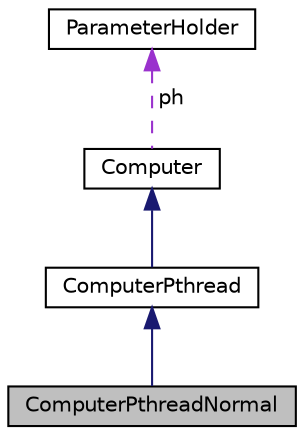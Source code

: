 digraph "ComputerPthreadNormal"
{
  edge [fontname="Helvetica",fontsize="10",labelfontname="Helvetica",labelfontsize="10"];
  node [fontname="Helvetica",fontsize="10",shape=record];
  Node1 [label="ComputerPthreadNormal",height=0.2,width=0.4,color="black", fillcolor="grey75", style="filled", fontcolor="black"];
  Node2 -> Node1 [dir="back",color="midnightblue",fontsize="10",style="solid",fontname="Helvetica"];
  Node2 [label="ComputerPthread",height=0.2,width=0.4,color="black", fillcolor="white", style="filled",URL="$classComputerPthread.html"];
  Node3 -> Node2 [dir="back",color="midnightblue",fontsize="10",style="solid",fontname="Helvetica"];
  Node3 [label="Computer",height=0.2,width=0.4,color="black", fillcolor="white", style="filled",URL="$classComputer.html"];
  Node4 -> Node3 [dir="back",color="darkorchid3",fontsize="10",style="dashed",label=" ph" ,fontname="Helvetica"];
  Node4 [label="ParameterHolder",height=0.2,width=0.4,color="black", fillcolor="white", style="filled",URL="$structParameterHolder.html"];
}
